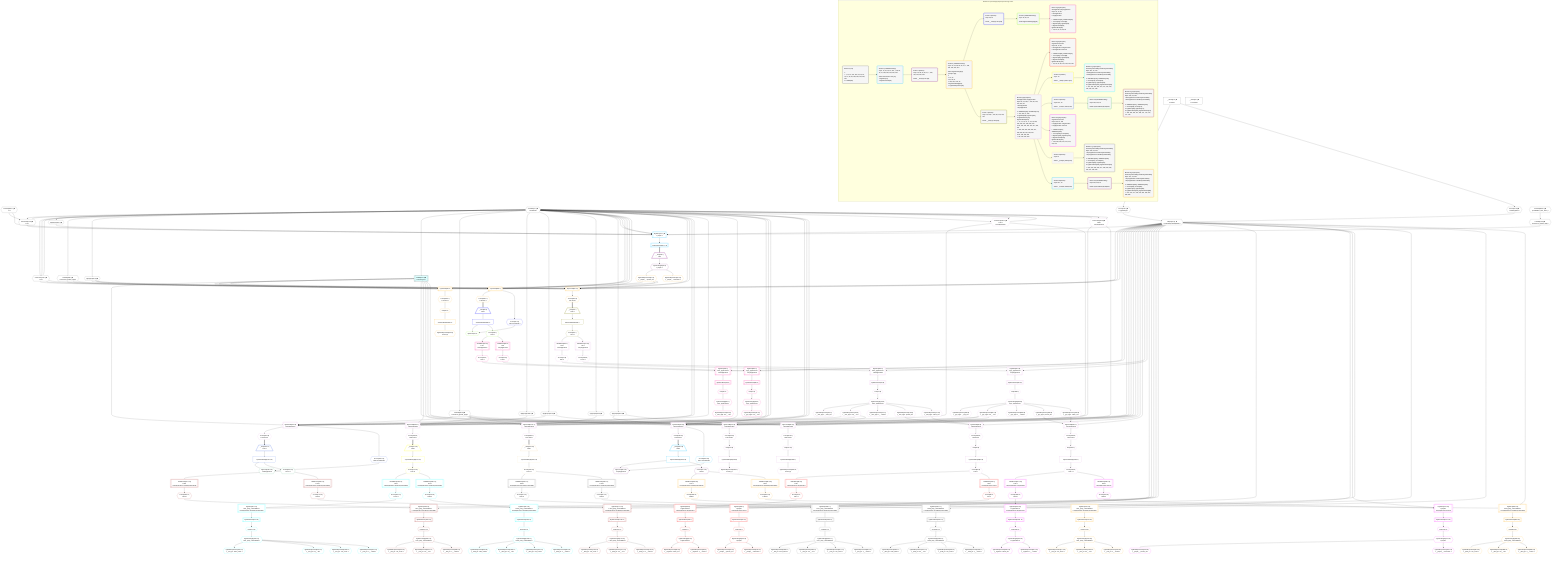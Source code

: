 %%{init: {'themeVariables': { 'fontSize': '12px'}}}%%
graph TD
    classDef path fill:#eee,stroke:#000,color:#000
    classDef plan fill:#fff,stroke-width:1px,color:#000
    classDef itemplan fill:#fff,stroke-width:2px,color:#000
    classDef unbatchedplan fill:#dff,stroke-width:1px,color:#000
    classDef sideeffectplan fill:#fcc,stroke-width:2px,color:#000
    classDef bucket fill:#f6f6f6,color:#000,stroke-width:2px,text-align:left


    %% plan dependencies
    Connection14{{"Connection[14∈0] ➊<br />ᐸ10ᐳ"}}:::plan
    Constant301{{"Constant[301∈0] ➊<br />ᐸ4ᐳ"}}:::plan
    Constant7{{"Constant[7∈0] ➊<br />ᐸundefinedᐳ"}}:::plan
    Constant301 & Constant7 & Constant7 --> Connection14
    Connection27{{"Connection[27∈0] ➊<br />ᐸ23ᐳ"}}:::plan
    Constant7 & Constant7 & Constant7 --> Connection27
    Object13{{"Object[13∈0] ➊<br />ᐸ{pgSettings,withPgClient}ᐳ"}}:::plan
    Access11{{"Access[11∈0] ➊<br />ᐸ2.pgSettingsᐳ"}}:::plan
    Access12{{"Access[12∈0] ➊<br />ᐸ2.withPgClientᐳ"}}:::plan
    Access11 & Access12 --> Object13
    __Value2["__Value[2∈0] ➊<br />ᐸcontextᐳ"]:::plan
    __Value2 --> Access11
    __Value2 --> Access12
    Lambda15{{"Lambda[15∈0] ➊<br />ᐸextractList_grafast_applyᐳ"}}:::plan
    Constant304{{"Constant[304∈0] ➊<br />ᐸ[ 'PRIMARY_KEY_ASC' ]ᐳ"}}:::plan
    Constant304 --> Lambda15
    ApplyInput16{{"ApplyInput[16∈0] ➊"}}:::plan
    Constant7 --> ApplyInput16
    Lambda28{{"Lambda[28∈0] ➊<br />ᐸextractList_grafast_applyᐳ"}}:::plan
    Constant7 --> Lambda28
    ApplyInput29{{"ApplyInput[29∈0] ➊"}}:::plan
    Constant7 --> ApplyInput29
    Lambda30[["Lambda[30∈0] ➊<br />ᐸlimitToTypesᐳ"]]:::unbatchedplan
    Constant7 --> Lambda30
    Lambda108{{"Lambda[108∈0] ➊<br />ᐸextractList_grafast_applyᐳ"}}:::plan
    Constant7 --> Lambda108
    ApplyInput109{{"ApplyInput[109∈0] ➊"}}:::plan
    Constant7 --> ApplyInput109
    ApplyInput143{{"ApplyInput[143∈0] ➊"}}:::plan
    Constant7 --> ApplyInput143
    ApplyInput220{{"ApplyInput[220∈0] ➊"}}:::plan
    Constant7 --> ApplyInput220
    ApplyInput254{{"ApplyInput[254∈0] ➊"}}:::plan
    Constant7 --> ApplyInput254
    __Value4["__Value[4∈0] ➊<br />ᐸrootValueᐳ"]:::plan
    PgSelect17[["PgSelect[17∈1] ➊<br />ᐸpeopleᐳ"]]:::plan
    Object13 & Lambda15 & ApplyInput16 & Connection14 & Constant301 & Constant7 & Constant7 --> PgSelect17
    PgSelectRows18[["PgSelectRows[18∈1] ➊"]]:::plan
    PgSelect17 --> PgSelectRows18
    __Item19[/"__Item[19∈2]<br />ᐸ18ᐳ"\]:::itemplan
    PgSelectRows18 ==> __Item19
    PgSelectSingle20{{"PgSelectSingle[20∈2]<br />ᐸpeopleᐳ"}}:::plan
    __Item19 --> PgSelectSingle20
    PgUnionAll36[["PgUnionAll[36∈3]"]]:::plan
    PgClassExpression21{{"PgClassExpression[21∈3]<br />ᐸ__people__.”person_id”ᐳ"}}:::plan
    Object13 & PgClassExpression21 & Lambda28 & ApplyInput29 & Lambda30 & Connection27 & Constant7 & Constant7 & Constant7 --> PgUnionAll36
    PgUnionAll61[["PgUnionAll[61∈3]"]]:::plan
    Object13 & PgClassExpression21 & Lambda28 & ApplyInput29 & Lambda30 & Connection27 & Constant7 & Constant7 & Constant7 --> PgUnionAll61
    PgUnionAll31[["PgUnionAll[31∈3]"]]:::plan
    Object13 & PgClassExpression21 & Lambda28 & ApplyInput29 & Lambda30 & Connection27 --> PgUnionAll31
    PgSelectSingle20 --> PgClassExpression21
    PgClassExpression22{{"PgClassExpression[22∈3]<br />ᐸ__people__.”username”ᐳ"}}:::plan
    PgSelectSingle20 --> PgClassExpression22
    First32{{"First[32∈3]"}}:::plan
    Access290{{"Access[290∈3]<br />ᐸ31.itemsᐳ"}}:::plan
    Access290 --> First32
    PgUnionAllSingle34["PgUnionAllSingle[34∈3]"]:::plan
    First32 --> PgUnionAllSingle34
    PgClassExpression35{{"PgClassExpression[35∈3]<br />ᐸcount(*)ᐳ"}}:::plan
    PgUnionAllSingle34 --> PgClassExpression35
    PgUnionAll31 --> Access290
    Access291{{"Access[291∈3]<br />ᐸ36.itemsᐳ"}}:::plan
    PgUnionAll36 --> Access291
    Access300{{"Access[300∈3]<br />ᐸ61.itemsᐳ"}}:::plan
    PgUnionAll61 --> Access300
    __Item38[/"__Item[38∈4]<br />ᐸ291ᐳ"\]:::itemplan
    Access291 ==> __Item38
    PgUnionAllSingle39["PgUnionAllSingle[39∈4]"]:::plan
    __Item38 --> PgUnionAllSingle39
    Access40{{"Access[40∈4]<br />ᐸ36.cursorDetailsᐳ"}}:::plan
    PgUnionAll36 --> Access40
    PgCursor41{{"PgCursor[41∈5]"}}:::plan
    PgUnionAllSingle39 & Access40 --> PgCursor41
    Access42{{"Access[42∈5]<br />ᐸ39.1ᐳ"}}:::plan
    PgUnionAllSingle39 --> Access42
    PgSelect45[["PgSelect[45∈6]<br />ᐸaws_applicationsᐳ<br />ᐳAwsApplication"]]:::plan
    Access44{{"Access[44∈6]<br />ᐸ43.0ᐳ"}}:::plan
    Object13 & Access44 --> PgSelect45
    PgSelect55[["PgSelect[55∈6]<br />ᐸgcp_applicationsᐳ<br />ᐳGcpApplication"]]:::plan
    Access54{{"Access[54∈6]<br />ᐸ53.0ᐳ"}}:::plan
    Object13 & Access54 --> PgSelect55
    JSONParse43[["JSONParse[43∈6]<br />ᐸ42ᐳ<br />ᐳAwsApplication"]]:::plan
    Access42 --> JSONParse43
    JSONParse43 --> Access44
    First49{{"First[49∈6]"}}:::plan
    PgSelectRows50[["PgSelectRows[50∈6]"]]:::plan
    PgSelectRows50 --> First49
    PgSelect45 --> PgSelectRows50
    PgSelectSingle51{{"PgSelectSingle[51∈6]<br />ᐸaws_applicationsᐳ"}}:::plan
    First49 --> PgSelectSingle51
    PgClassExpression52{{"PgClassExpression[52∈6]<br />ᐸ__aws_appl...ons__.”id”ᐳ"}}:::plan
    PgSelectSingle51 --> PgClassExpression52
    JSONParse53[["JSONParse[53∈6]<br />ᐸ42ᐳ<br />ᐳGcpApplication"]]:::plan
    Access42 --> JSONParse53
    JSONParse53 --> Access54
    First57{{"First[57∈6]"}}:::plan
    PgSelectRows58[["PgSelectRows[58∈6]"]]:::plan
    PgSelectRows58 --> First57
    PgSelect55 --> PgSelectRows58
    PgSelectSingle59{{"PgSelectSingle[59∈6]<br />ᐸgcp_applicationsᐳ"}}:::plan
    First57 --> PgSelectSingle59
    PgClassExpression60{{"PgClassExpression[60∈6]<br />ᐸ__gcp_appl...ons__.”id”ᐳ"}}:::plan
    PgSelectSingle59 --> PgClassExpression60
    __Item63[/"__Item[63∈7]<br />ᐸ300ᐳ"\]:::itemplan
    Access300 ==> __Item63
    PgUnionAllSingle64["PgUnionAllSingle[64∈7]"]:::plan
    __Item63 --> PgUnionAllSingle64
    Access65{{"Access[65∈7]<br />ᐸ64.1ᐳ"}}:::plan
    PgUnionAllSingle64 --> Access65
    PgUnionAll150[["PgUnionAll[150∈8]<br />ᐳAwsApplication"]]:::plan
    PgClassExpression76{{"PgClassExpression[76∈8]<br />ᐸ__aws_appl...ons__.”id”ᐳ"}}:::plan
    Connection141{{"Connection[141∈8] ➊<br />ᐸ139ᐳ<br />ᐳAwsApplication"}}:::plan
    Object13 & PgClassExpression76 & Lambda108 & ApplyInput143 & Lambda30 & Connection141 & Constant7 & Constant7 & Constant7 --> PgUnionAll150
    PgUnionAll261[["PgUnionAll[261∈8]<br />ᐳGcpApplication"]]:::plan
    PgClassExpression187{{"PgClassExpression[187∈8]<br />ᐸ__gcp_appl...ons__.”id”ᐳ"}}:::plan
    Connection252{{"Connection[252∈8] ➊<br />ᐸ250ᐳ<br />ᐳGcpApplication"}}:::plan
    Object13 & PgClassExpression187 & Lambda108 & ApplyInput254 & Lambda30 & Connection252 & Constant7 & Constant7 & Constant7 --> PgUnionAll261
    PgUnionAll106[["PgUnionAll[106∈8]<br />ᐳAwsApplication"]]:::plan
    Object13 & PgClassExpression76 & Lambda108 & Constant7 & Constant7 & ApplyInput109 & Lambda30 --> PgUnionAll106
    PgUnionAll217[["PgUnionAll[217∈8]<br />ᐳGcpApplication"]]:::plan
    Object13 & PgClassExpression187 & Lambda108 & Constant7 & Constant7 & ApplyInput220 & Lambda30 --> PgUnionAll217
    PgUnionAll145[["PgUnionAll[145∈8]<br />ᐳAwsApplication"]]:::plan
    Object13 & PgClassExpression76 & Lambda108 & ApplyInput143 & Lambda30 & Connection141 --> PgUnionAll145
    PgUnionAll256[["PgUnionAll[256∈8]<br />ᐳGcpApplication"]]:::plan
    Object13 & PgClassExpression187 & Lambda108 & ApplyInput254 & Lambda30 & Connection252 --> PgUnionAll256
    PgUnionAll80[["PgUnionAll[80∈8]<br />ᐳAwsApplication"]]:::plan
    PgClassExpression78{{"PgClassExpression[78∈8]<br />ᐸ__aws_appl...person_id”ᐳ"}}:::plan
    PgClassExpression79{{"PgClassExpression[79∈8]<br />ᐸ__aws_appl...zation_id”ᐳ"}}:::plan
    Object13 & PgClassExpression78 & PgClassExpression79 --> PgUnionAll80
    Constant7 & Constant7 & Constant7 --> Connection141
    PgUnionAll191[["PgUnionAll[191∈8]<br />ᐳGcpApplication"]]:::plan
    PgClassExpression189{{"PgClassExpression[189∈8]<br />ᐸ__gcp_appl...person_id”ᐳ"}}:::plan
    PgClassExpression190{{"PgClassExpression[190∈8]<br />ᐸ__gcp_appl...zation_id”ᐳ"}}:::plan
    Object13 & PgClassExpression189 & PgClassExpression190 --> PgUnionAll191
    Constant7 & Constant7 & Constant7 --> Connection252
    PgSelect68[["PgSelect[68∈8]<br />ᐸaws_applicationsᐳ<br />ᐳAwsApplication"]]:::plan
    Access67{{"Access[67∈8]<br />ᐸ66.0ᐳ"}}:::plan
    Object13 & Access67 --> PgSelect68
    PgSelect181[["PgSelect[181∈8]<br />ᐸgcp_applicationsᐳ<br />ᐳGcpApplication"]]:::plan
    Access180{{"Access[180∈8]<br />ᐸ179.0ᐳ"}}:::plan
    Object13 & Access180 --> PgSelect181
    JSONParse66[["JSONParse[66∈8]<br />ᐸ65ᐳ<br />ᐳAwsApplication"]]:::plan
    Access65 --> JSONParse66
    JSONParse66 --> Access67
    First72{{"First[72∈8]"}}:::plan
    PgSelectRows73[["PgSelectRows[73∈8]"]]:::plan
    PgSelectRows73 --> First72
    PgSelect68 --> PgSelectRows73
    PgSelectSingle74{{"PgSelectSingle[74∈8]<br />ᐸaws_applicationsᐳ"}}:::plan
    First72 --> PgSelectSingle74
    PgClassExpression75{{"PgClassExpression[75∈8]<br />ᐸ__aws_appl..._.”aws_id”ᐳ"}}:::plan
    PgSelectSingle74 --> PgClassExpression75
    PgSelectSingle74 --> PgClassExpression76
    PgClassExpression77{{"PgClassExpression[77∈8]<br />ᐸ__aws_appl...s__.”name”ᐳ"}}:::plan
    PgSelectSingle74 --> PgClassExpression77
    PgSelectSingle74 --> PgClassExpression78
    PgSelectSingle74 --> PgClassExpression79
    First82{{"First[82∈8]"}}:::plan
    Access295{{"Access[295∈8]<br />ᐸ80.itemsᐳ"}}:::plan
    Access295 --> First82
    PgUnionAllSingle84["PgUnionAllSingle[84∈8]"]:::plan
    First82 --> PgUnionAllSingle84
    Access85{{"Access[85∈8]<br />ᐸ84.1ᐳ"}}:::plan
    PgUnionAllSingle84 --> Access85
    First146{{"First[146∈8]"}}:::plan
    Access293{{"Access[293∈8]<br />ᐸ145.itemsᐳ"}}:::plan
    Access293 --> First146
    PgUnionAllSingle148["PgUnionAllSingle[148∈8]"]:::plan
    First146 --> PgUnionAllSingle148
    PgClassExpression149{{"PgClassExpression[149∈8]<br />ᐸcount(*)ᐳ"}}:::plan
    PgUnionAllSingle148 --> PgClassExpression149
    JSONParse179[["JSONParse[179∈8]<br />ᐸ65ᐳ<br />ᐳGcpApplication"]]:::plan
    Access65 --> JSONParse179
    JSONParse179 --> Access180
    First183{{"First[183∈8]"}}:::plan
    PgSelectRows184[["PgSelectRows[184∈8]"]]:::plan
    PgSelectRows184 --> First183
    PgSelect181 --> PgSelectRows184
    PgSelectSingle185{{"PgSelectSingle[185∈8]<br />ᐸgcp_applicationsᐳ"}}:::plan
    First183 --> PgSelectSingle185
    PgClassExpression186{{"PgClassExpression[186∈8]<br />ᐸ__gcp_appl..._.”gcp_id”ᐳ"}}:::plan
    PgSelectSingle185 --> PgClassExpression186
    PgSelectSingle185 --> PgClassExpression187
    PgClassExpression188{{"PgClassExpression[188∈8]<br />ᐸ__gcp_appl...s__.”name”ᐳ"}}:::plan
    PgSelectSingle185 --> PgClassExpression188
    PgSelectSingle185 --> PgClassExpression189
    PgSelectSingle185 --> PgClassExpression190
    First193{{"First[193∈8]"}}:::plan
    Access299{{"Access[299∈8]<br />ᐸ191.itemsᐳ"}}:::plan
    Access299 --> First193
    PgUnionAllSingle195["PgUnionAllSingle[195∈8]"]:::plan
    First193 --> PgUnionAllSingle195
    Access196{{"Access[196∈8]<br />ᐸ195.1ᐳ"}}:::plan
    PgUnionAllSingle195 --> Access196
    First257{{"First[257∈8]"}}:::plan
    Access297{{"Access[297∈8]<br />ᐸ256.itemsᐳ"}}:::plan
    Access297 --> First257
    PgUnionAllSingle259["PgUnionAllSingle[259∈8]"]:::plan
    First257 --> PgUnionAllSingle259
    PgClassExpression260{{"PgClassExpression[260∈8]<br />ᐸcount(*)ᐳ"}}:::plan
    PgUnionAllSingle259 --> PgClassExpression260
    Access292{{"Access[292∈8]<br />ᐸ106.itemsᐳ"}}:::plan
    PgUnionAll106 --> Access292
    PgUnionAll145 --> Access293
    Access294{{"Access[294∈8]<br />ᐸ150.itemsᐳ"}}:::plan
    PgUnionAll150 --> Access294
    PgUnionAll80 --> Access295
    Access296{{"Access[296∈8]<br />ᐸ217.itemsᐳ"}}:::plan
    PgUnionAll217 --> Access296
    PgUnionAll256 --> Access297
    Access298{{"Access[298∈8]<br />ᐸ261.itemsᐳ"}}:::plan
    PgUnionAll261 --> Access298
    PgUnionAll191 --> Access299
    PgSelect88[["PgSelect[88∈9]<br />ᐸorganizationsᐳ<br />ᐳAwsApplicationᐳOrganization"]]:::plan
    Access87{{"Access[87∈9]<br />ᐸ86.0ᐳ"}}:::plan
    Object13 & Access87 --> PgSelect88
    PgSelect99[["PgSelect[99∈9]<br />ᐸpeopleᐳ<br />ᐳAwsApplicationᐳPerson"]]:::plan
    Access98{{"Access[98∈9]<br />ᐸ97.0ᐳ"}}:::plan
    Object13 & Access98 --> PgSelect99
    JSONParse86[["JSONParse[86∈9]<br />ᐸ85ᐳ<br />ᐳAwsApplicationᐳOrganization"]]:::plan
    Access85 --> JSONParse86
    JSONParse86 --> Access87
    First92{{"First[92∈9]"}}:::plan
    PgSelectRows93[["PgSelectRows[93∈9]"]]:::plan
    PgSelectRows93 --> First92
    PgSelect88 --> PgSelectRows93
    PgSelectSingle94{{"PgSelectSingle[94∈9]<br />ᐸorganizationsᐳ"}}:::plan
    First92 --> PgSelectSingle94
    PgClassExpression95{{"PgClassExpression[95∈9]<br />ᐸ__organiza...zation_id”ᐳ"}}:::plan
    PgSelectSingle94 --> PgClassExpression95
    PgClassExpression96{{"PgClassExpression[96∈9]<br />ᐸ__organiza...s__.”name”ᐳ"}}:::plan
    PgSelectSingle94 --> PgClassExpression96
    JSONParse97[["JSONParse[97∈9]<br />ᐸ85ᐳ<br />ᐳAwsApplicationᐳPerson"]]:::plan
    Access85 --> JSONParse97
    JSONParse97 --> Access98
    First101{{"First[101∈9]"}}:::plan
    PgSelectRows102[["PgSelectRows[102∈9]"]]:::plan
    PgSelectRows102 --> First101
    PgSelect99 --> PgSelectRows102
    PgSelectSingle103{{"PgSelectSingle[103∈9]<br />ᐸpeopleᐳ"}}:::plan
    First101 --> PgSelectSingle103
    PgClassExpression104{{"PgClassExpression[104∈9]<br />ᐸ__people__.”person_id”ᐳ"}}:::plan
    PgSelectSingle103 --> PgClassExpression104
    PgClassExpression105{{"PgClassExpression[105∈9]<br />ᐸ__people__.”username”ᐳ"}}:::plan
    PgSelectSingle103 --> PgClassExpression105
    __Item112[/"__Item[112∈10]<br />ᐸ292ᐳ"\]:::itemplan
    Access292 ==> __Item112
    PgUnionAllSingle113["PgUnionAllSingle[113∈10]"]:::plan
    __Item112 --> PgUnionAllSingle113
    Access114{{"Access[114∈10]<br />ᐸ113.1ᐳ"}}:::plan
    PgUnionAllSingle113 --> Access114
    PgSelect117[["PgSelect[117∈11]<br />ᐸfirst_party_vulnerabilitiesᐳ<br />ᐳAwsApplicationᐳFirstPartyVulnerability"]]:::plan
    Access116{{"Access[116∈11]<br />ᐸ115.0ᐳ"}}:::plan
    Object13 & Access116 --> PgSelect117
    PgSelect130[["PgSelect[130∈11]<br />ᐸthird_party_vulnerabilitiesᐳ<br />ᐳAwsApplicationᐳThirdPartyVulnerability"]]:::plan
    Access129{{"Access[129∈11]<br />ᐸ128.0ᐳ"}}:::plan
    Object13 & Access129 --> PgSelect130
    JSONParse115[["JSONParse[115∈11]<br />ᐸ114ᐳ<br />ᐳAwsApplicationᐳFirstPartyVulnerability"]]:::plan
    Access114 --> JSONParse115
    JSONParse115 --> Access116
    First121{{"First[121∈11]"}}:::plan
    PgSelectRows122[["PgSelectRows[122∈11]"]]:::plan
    PgSelectRows122 --> First121
    PgSelect117 --> PgSelectRows122
    PgSelectSingle123{{"PgSelectSingle[123∈11]<br />ᐸfirst_party_vulnerabilitiesᐳ"}}:::plan
    First121 --> PgSelectSingle123
    PgClassExpression124{{"PgClassExpression[124∈11]<br />ᐸ__first_pa...team_name”ᐳ"}}:::plan
    PgSelectSingle123 --> PgClassExpression124
    PgClassExpression125{{"PgClassExpression[125∈11]<br />ᐸ__first_pa...ies__.”id”ᐳ"}}:::plan
    PgSelectSingle123 --> PgClassExpression125
    PgClassExpression126{{"PgClassExpression[126∈11]<br />ᐸ__first_pa...vss_score”ᐳ"}}:::plan
    PgSelectSingle123 --> PgClassExpression126
    PgClassExpression127{{"PgClassExpression[127∈11]<br />ᐸ__first_pa...s__.”name”ᐳ"}}:::plan
    PgSelectSingle123 --> PgClassExpression127
    JSONParse128[["JSONParse[128∈11]<br />ᐸ114ᐳ<br />ᐳAwsApplicationᐳThirdPartyVulnerability"]]:::plan
    Access114 --> JSONParse128
    JSONParse128 --> Access129
    First132{{"First[132∈11]"}}:::plan
    PgSelectRows133[["PgSelectRows[133∈11]"]]:::plan
    PgSelectRows133 --> First132
    PgSelect130 --> PgSelectRows133
    PgSelectSingle134{{"PgSelectSingle[134∈11]<br />ᐸthird_party_vulnerabilitiesᐳ"}}:::plan
    First132 --> PgSelectSingle134
    PgClassExpression135{{"PgClassExpression[135∈11]<br />ᐸ__third_pa...ndor_name”ᐳ"}}:::plan
    PgSelectSingle134 --> PgClassExpression135
    PgClassExpression136{{"PgClassExpression[136∈11]<br />ᐸ__third_pa...ies__.”id”ᐳ"}}:::plan
    PgSelectSingle134 --> PgClassExpression136
    PgClassExpression137{{"PgClassExpression[137∈11]<br />ᐸ__third_pa...vss_score”ᐳ"}}:::plan
    PgSelectSingle134 --> PgClassExpression137
    PgClassExpression138{{"PgClassExpression[138∈11]<br />ᐸ__third_pa...s__.”name”ᐳ"}}:::plan
    PgSelectSingle134 --> PgClassExpression138
    __Item152[/"__Item[152∈12]<br />ᐸ294ᐳ"\]:::itemplan
    Access294 ==> __Item152
    PgUnionAllSingle153["PgUnionAllSingle[153∈12]"]:::plan
    __Item152 --> PgUnionAllSingle153
    Access154{{"Access[154∈12]<br />ᐸ150.cursorDetailsᐳ"}}:::plan
    PgUnionAll150 --> Access154
    PgCursor155{{"PgCursor[155∈13]<br />ᐳAwsApplication"}}:::plan
    PgUnionAllSingle153 & Access154 --> PgCursor155
    Access156{{"Access[156∈13]<br />ᐸ153.1ᐳ"}}:::plan
    PgUnionAllSingle153 --> Access156
    PgSelect159[["PgSelect[159∈14]<br />ᐸfirst_party_vulnerabilitiesᐳ<br />ᐳAwsApplicationᐳFirstPartyVulnerability"]]:::plan
    Access158{{"Access[158∈14]<br />ᐸ157.0ᐳ"}}:::plan
    Object13 & Access158 --> PgSelect159
    PgSelect171[["PgSelect[171∈14]<br />ᐸthird_party_vulnerabilitiesᐳ<br />ᐳAwsApplicationᐳThirdPartyVulnerability"]]:::plan
    Access170{{"Access[170∈14]<br />ᐸ169.0ᐳ"}}:::plan
    Object13 & Access170 --> PgSelect171
    JSONParse157[["JSONParse[157∈14]<br />ᐸ156ᐳ<br />ᐳAwsApplicationᐳFirstPartyVulnerability"]]:::plan
    Access156 --> JSONParse157
    JSONParse157 --> Access158
    First163{{"First[163∈14]"}}:::plan
    PgSelectRows164[["PgSelectRows[164∈14]"]]:::plan
    PgSelectRows164 --> First163
    PgSelect159 --> PgSelectRows164
    PgSelectSingle165{{"PgSelectSingle[165∈14]<br />ᐸfirst_party_vulnerabilitiesᐳ"}}:::plan
    First163 --> PgSelectSingle165
    PgClassExpression166{{"PgClassExpression[166∈14]<br />ᐸ__first_pa...vss_score”ᐳ"}}:::plan
    PgSelectSingle165 --> PgClassExpression166
    PgClassExpression167{{"PgClassExpression[167∈14]<br />ᐸ__first_pa...ies__.”id”ᐳ"}}:::plan
    PgSelectSingle165 --> PgClassExpression167
    PgClassExpression168{{"PgClassExpression[168∈14]<br />ᐸ__first_pa...s__.”name”ᐳ"}}:::plan
    PgSelectSingle165 --> PgClassExpression168
    JSONParse169[["JSONParse[169∈14]<br />ᐸ156ᐳ<br />ᐳAwsApplicationᐳThirdPartyVulnerability"]]:::plan
    Access156 --> JSONParse169
    JSONParse169 --> Access170
    First173{{"First[173∈14]"}}:::plan
    PgSelectRows174[["PgSelectRows[174∈14]"]]:::plan
    PgSelectRows174 --> First173
    PgSelect171 --> PgSelectRows174
    PgSelectSingle175{{"PgSelectSingle[175∈14]<br />ᐸthird_party_vulnerabilitiesᐳ"}}:::plan
    First173 --> PgSelectSingle175
    PgClassExpression176{{"PgClassExpression[176∈14]<br />ᐸ__third_pa...vss_score”ᐳ"}}:::plan
    PgSelectSingle175 --> PgClassExpression176
    PgClassExpression177{{"PgClassExpression[177∈14]<br />ᐸ__third_pa...ies__.”id”ᐳ"}}:::plan
    PgSelectSingle175 --> PgClassExpression177
    PgClassExpression178{{"PgClassExpression[178∈14]<br />ᐸ__third_pa...s__.”name”ᐳ"}}:::plan
    PgSelectSingle175 --> PgClassExpression178
    PgSelect199[["PgSelect[199∈15]<br />ᐸorganizationsᐳ<br />ᐳGcpApplicationᐳOrganization"]]:::plan
    Access198{{"Access[198∈15]<br />ᐸ197.0ᐳ"}}:::plan
    Object13 & Access198 --> PgSelect199
    PgSelect210[["PgSelect[210∈15]<br />ᐸpeopleᐳ<br />ᐳGcpApplicationᐳPerson"]]:::plan
    Access209{{"Access[209∈15]<br />ᐸ208.0ᐳ"}}:::plan
    Object13 & Access209 --> PgSelect210
    JSONParse197[["JSONParse[197∈15]<br />ᐸ196ᐳ<br />ᐳGcpApplicationᐳOrganization"]]:::plan
    Access196 --> JSONParse197
    JSONParse197 --> Access198
    First203{{"First[203∈15]"}}:::plan
    PgSelectRows204[["PgSelectRows[204∈15]"]]:::plan
    PgSelectRows204 --> First203
    PgSelect199 --> PgSelectRows204
    PgSelectSingle205{{"PgSelectSingle[205∈15]<br />ᐸorganizationsᐳ"}}:::plan
    First203 --> PgSelectSingle205
    PgClassExpression206{{"PgClassExpression[206∈15]<br />ᐸ__organiza...zation_id”ᐳ"}}:::plan
    PgSelectSingle205 --> PgClassExpression206
    PgClassExpression207{{"PgClassExpression[207∈15]<br />ᐸ__organiza...s__.”name”ᐳ"}}:::plan
    PgSelectSingle205 --> PgClassExpression207
    JSONParse208[["JSONParse[208∈15]<br />ᐸ196ᐳ<br />ᐳGcpApplicationᐳPerson"]]:::plan
    Access196 --> JSONParse208
    JSONParse208 --> Access209
    First212{{"First[212∈15]"}}:::plan
    PgSelectRows213[["PgSelectRows[213∈15]"]]:::plan
    PgSelectRows213 --> First212
    PgSelect210 --> PgSelectRows213
    PgSelectSingle214{{"PgSelectSingle[214∈15]<br />ᐸpeopleᐳ"}}:::plan
    First212 --> PgSelectSingle214
    PgClassExpression215{{"PgClassExpression[215∈15]<br />ᐸ__people__.”person_id”ᐳ"}}:::plan
    PgSelectSingle214 --> PgClassExpression215
    PgClassExpression216{{"PgClassExpression[216∈15]<br />ᐸ__people__.”username”ᐳ"}}:::plan
    PgSelectSingle214 --> PgClassExpression216
    __Item223[/"__Item[223∈16]<br />ᐸ296ᐳ"\]:::itemplan
    Access296 ==> __Item223
    PgUnionAllSingle224["PgUnionAllSingle[224∈16]"]:::plan
    __Item223 --> PgUnionAllSingle224
    Access225{{"Access[225∈16]<br />ᐸ224.1ᐳ"}}:::plan
    PgUnionAllSingle224 --> Access225
    PgSelect228[["PgSelect[228∈17]<br />ᐸfirst_party_vulnerabilitiesᐳ<br />ᐳGcpApplicationᐳFirstPartyVulnerability"]]:::plan
    Access227{{"Access[227∈17]<br />ᐸ226.0ᐳ"}}:::plan
    Object13 & Access227 --> PgSelect228
    PgSelect241[["PgSelect[241∈17]<br />ᐸthird_party_vulnerabilitiesᐳ<br />ᐳGcpApplicationᐳThirdPartyVulnerability"]]:::plan
    Access240{{"Access[240∈17]<br />ᐸ239.0ᐳ"}}:::plan
    Object13 & Access240 --> PgSelect241
    JSONParse226[["JSONParse[226∈17]<br />ᐸ225ᐳ<br />ᐳGcpApplicationᐳFirstPartyVulnerability"]]:::plan
    Access225 --> JSONParse226
    JSONParse226 --> Access227
    First232{{"First[232∈17]"}}:::plan
    PgSelectRows233[["PgSelectRows[233∈17]"]]:::plan
    PgSelectRows233 --> First232
    PgSelect228 --> PgSelectRows233
    PgSelectSingle234{{"PgSelectSingle[234∈17]<br />ᐸfirst_party_vulnerabilitiesᐳ"}}:::plan
    First232 --> PgSelectSingle234
    PgClassExpression235{{"PgClassExpression[235∈17]<br />ᐸ__first_pa...team_name”ᐳ"}}:::plan
    PgSelectSingle234 --> PgClassExpression235
    PgClassExpression236{{"PgClassExpression[236∈17]<br />ᐸ__first_pa...ies__.”id”ᐳ"}}:::plan
    PgSelectSingle234 --> PgClassExpression236
    PgClassExpression237{{"PgClassExpression[237∈17]<br />ᐸ__first_pa...vss_score”ᐳ"}}:::plan
    PgSelectSingle234 --> PgClassExpression237
    PgClassExpression238{{"PgClassExpression[238∈17]<br />ᐸ__first_pa...s__.”name”ᐳ"}}:::plan
    PgSelectSingle234 --> PgClassExpression238
    JSONParse239[["JSONParse[239∈17]<br />ᐸ225ᐳ<br />ᐳGcpApplicationᐳThirdPartyVulnerability"]]:::plan
    Access225 --> JSONParse239
    JSONParse239 --> Access240
    First243{{"First[243∈17]"}}:::plan
    PgSelectRows244[["PgSelectRows[244∈17]"]]:::plan
    PgSelectRows244 --> First243
    PgSelect241 --> PgSelectRows244
    PgSelectSingle245{{"PgSelectSingle[245∈17]<br />ᐸthird_party_vulnerabilitiesᐳ"}}:::plan
    First243 --> PgSelectSingle245
    PgClassExpression246{{"PgClassExpression[246∈17]<br />ᐸ__third_pa...ndor_name”ᐳ"}}:::plan
    PgSelectSingle245 --> PgClassExpression246
    PgClassExpression247{{"PgClassExpression[247∈17]<br />ᐸ__third_pa...ies__.”id”ᐳ"}}:::plan
    PgSelectSingle245 --> PgClassExpression247
    PgClassExpression248{{"PgClassExpression[248∈17]<br />ᐸ__third_pa...vss_score”ᐳ"}}:::plan
    PgSelectSingle245 --> PgClassExpression248
    PgClassExpression249{{"PgClassExpression[249∈17]<br />ᐸ__third_pa...s__.”name”ᐳ"}}:::plan
    PgSelectSingle245 --> PgClassExpression249
    __Item263[/"__Item[263∈18]<br />ᐸ298ᐳ"\]:::itemplan
    Access298 ==> __Item263
    PgUnionAllSingle264["PgUnionAllSingle[264∈18]"]:::plan
    __Item263 --> PgUnionAllSingle264
    Access265{{"Access[265∈18]<br />ᐸ261.cursorDetailsᐳ"}}:::plan
    PgUnionAll261 --> Access265
    PgCursor266{{"PgCursor[266∈19]<br />ᐳGcpApplication"}}:::plan
    PgUnionAllSingle264 & Access265 --> PgCursor266
    Access267{{"Access[267∈19]<br />ᐸ264.1ᐳ"}}:::plan
    PgUnionAllSingle264 --> Access267
    PgSelect270[["PgSelect[270∈20]<br />ᐸfirst_party_vulnerabilitiesᐳ<br />ᐳGcpApplicationᐳFirstPartyVulnerability"]]:::plan
    Access269{{"Access[269∈20]<br />ᐸ268.0ᐳ"}}:::plan
    Object13 & Access269 --> PgSelect270
    PgSelect282[["PgSelect[282∈20]<br />ᐸthird_party_vulnerabilitiesᐳ<br />ᐳGcpApplicationᐳThirdPartyVulnerability"]]:::plan
    Access281{{"Access[281∈20]<br />ᐸ280.0ᐳ"}}:::plan
    Object13 & Access281 --> PgSelect282
    JSONParse268[["JSONParse[268∈20]<br />ᐸ267ᐳ<br />ᐳGcpApplicationᐳFirstPartyVulnerability"]]:::plan
    Access267 --> JSONParse268
    JSONParse268 --> Access269
    First274{{"First[274∈20]"}}:::plan
    PgSelectRows275[["PgSelectRows[275∈20]"]]:::plan
    PgSelectRows275 --> First274
    PgSelect270 --> PgSelectRows275
    PgSelectSingle276{{"PgSelectSingle[276∈20]<br />ᐸfirst_party_vulnerabilitiesᐳ"}}:::plan
    First274 --> PgSelectSingle276
    PgClassExpression277{{"PgClassExpression[277∈20]<br />ᐸ__first_pa...vss_score”ᐳ"}}:::plan
    PgSelectSingle276 --> PgClassExpression277
    PgClassExpression278{{"PgClassExpression[278∈20]<br />ᐸ__first_pa...ies__.”id”ᐳ"}}:::plan
    PgSelectSingle276 --> PgClassExpression278
    PgClassExpression279{{"PgClassExpression[279∈20]<br />ᐸ__first_pa...s__.”name”ᐳ"}}:::plan
    PgSelectSingle276 --> PgClassExpression279
    JSONParse280[["JSONParse[280∈20]<br />ᐸ267ᐳ<br />ᐳGcpApplicationᐳThirdPartyVulnerability"]]:::plan
    Access267 --> JSONParse280
    JSONParse280 --> Access281
    First284{{"First[284∈20]"}}:::plan
    PgSelectRows285[["PgSelectRows[285∈20]"]]:::plan
    PgSelectRows285 --> First284
    PgSelect282 --> PgSelectRows285
    PgSelectSingle286{{"PgSelectSingle[286∈20]<br />ᐸthird_party_vulnerabilitiesᐳ"}}:::plan
    First284 --> PgSelectSingle286
    PgClassExpression287{{"PgClassExpression[287∈20]<br />ᐸ__third_pa...vss_score”ᐳ"}}:::plan
    PgSelectSingle286 --> PgClassExpression287
    PgClassExpression288{{"PgClassExpression[288∈20]<br />ᐸ__third_pa...ies__.”id”ᐳ"}}:::plan
    PgSelectSingle286 --> PgClassExpression288
    PgClassExpression289{{"PgClassExpression[289∈20]<br />ᐸ__third_pa...s__.”name”ᐳ"}}:::plan
    PgSelectSingle286 --> PgClassExpression289

    %% define steps

    subgraph "Buckets for queries/polymorphic/person-app-vulns"
    Bucket0("Bucket 0 (root)<br /><br />1: <br />ᐳ: 7, 11, 12, 301, 304, 13, 14, 15, 16, 27, 28, 29, 108, 109, 143, 220, 254<br />2: Lambda[30]"):::bucket
    classDef bucket0 stroke:#696969
    class Bucket0,__Value2,__Value4,Constant7,Access11,Access12,Object13,Connection14,Lambda15,ApplyInput16,Connection27,Lambda28,ApplyInput29,Lambda30,Lambda108,ApplyInput109,ApplyInput143,ApplyInput220,ApplyInput254,Constant301,Constant304 bucket0
    Bucket1("Bucket 1 (nullableBoundary)<br />Deps: 13, 15, 16, 14, 301, 7, 28, 29, 30, 27, 108, 109, 143, 220, 254<br /><br />ROOT Connectionᐸ10ᐳ[14]<br />1: PgSelect[17]<br />2: PgSelectRows[18]"):::bucket
    classDef bucket1 stroke:#00bfff
    class Bucket1,PgSelect17,PgSelectRows18 bucket1
    Bucket2("Bucket 2 (listItem)<br />Deps: 13, 28, 29, 30, 27, 7, 108, 109, 143, 220, 254<br /><br />ROOT __Item{2}ᐸ18ᐳ[19]"):::bucket
    classDef bucket2 stroke:#7f007f
    class Bucket2,__Item19,PgSelectSingle20 bucket2
    Bucket3("Bucket 3 (nullableBoundary)<br />Deps: 20, 13, 28, 29, 30, 27, 7, 108, 109, 143, 220, 254<br /><br />ROOT PgSelectSingle{2}ᐸpeopleᐳ[20]<br />1: <br />ᐳ: 21, 22<br />2: 31, 36, 61<br />ᐳ: 290, 291, 300, 32<br />3: PgUnionAllSingle[34]<br />ᐳ: PgClassExpression[35]"):::bucket
    classDef bucket3 stroke:#ffa500
    class Bucket3,PgClassExpression21,PgClassExpression22,PgUnionAll31,First32,PgUnionAllSingle34,PgClassExpression35,PgUnionAll36,PgUnionAll61,Access290,Access291,Access300 bucket3
    Bucket4("Bucket 4 (listItem)<br />Deps: 36, 13<br /><br />ROOT __Item{4}ᐸ291ᐳ[38]"):::bucket
    classDef bucket4 stroke:#0000ff
    class Bucket4,__Item38,PgUnionAllSingle39,Access40 bucket4
    Bucket5("Bucket 5 (nullableBoundary)<br />Deps: 39, 40, 13<br /><br />ROOT PgUnionAllSingle{4}[39]"):::bucket
    classDef bucket5 stroke:#7fff00
    class Bucket5,PgCursor41,Access42 bucket5
    Bucket6("Bucket 6 (polymorphic)<br />AwsApplication,GcpApplication<br />Deps: 42, 13, 39<br />ᐳAwsApplication<br />ᐳGcpApplication<br /><br />1: JSONParse[43], JSONParse[53]<br />ᐳ: Access[44], Access[54]<br />2: PgSelect[45], PgSelect[55]<br />3: PgSelectRows[50], PgSelectRows[58]<br />ᐳ: 49, 51, 52, 57, 59, 60"):::bucket
    classDef bucket6 stroke:#ff1493
    class Bucket6,JSONParse43,Access44,PgSelect45,First49,PgSelectRows50,PgSelectSingle51,PgClassExpression52,JSONParse53,Access54,PgSelect55,First57,PgSelectRows58,PgSelectSingle59,PgClassExpression60 bucket6
    Bucket7("Bucket 7 (listItem)<br />Deps: 13, 108, 7, 109, 30, 143, 220, 254<br /><br />ROOT __Item{7}ᐸ300ᐳ[63]"):::bucket
    classDef bucket7 stroke:#808000
    class Bucket7,__Item63,PgUnionAllSingle64,Access65 bucket7
    Bucket8("Bucket 8 (polymorphic)<br />AwsApplication,GcpApplication<br />Deps: 65, 13, 108, 7, 109, 30, 143, 220, 254, 64<br />ᐳAwsApplication<br />ᐳGcpApplication<br /><br />1: JSONParse[66], JSONParse[179]<br />ᐳ: 141, 252, 67, 180<br />2: PgSelect[68], PgSelect[181]<br />3: PgSelectRows[73], PgSelectRows[184]<br />ᐳ: 72, 74, 75, 76, 77, 78, 79, 183, 185, 186, 187, 188, 189, 190<br />4: 80, 106, 145, 150, 191, 217, 256, 261<br />ᐳ: 292, 293, 294, 295, 296, 297, 298, 299, 82, 146, 193, 257<br />5: 84, 148, 195, 259<br />ᐳ: 85, 149, 196, 260"):::bucket
    classDef bucket8 stroke:#dda0dd
    class Bucket8,JSONParse66,Access67,PgSelect68,First72,PgSelectRows73,PgSelectSingle74,PgClassExpression75,PgClassExpression76,PgClassExpression77,PgClassExpression78,PgClassExpression79,PgUnionAll80,First82,PgUnionAllSingle84,Access85,PgUnionAll106,Connection141,PgUnionAll145,First146,PgUnionAllSingle148,PgClassExpression149,PgUnionAll150,JSONParse179,Access180,PgSelect181,First183,PgSelectRows184,PgSelectSingle185,PgClassExpression186,PgClassExpression187,PgClassExpression188,PgClassExpression189,PgClassExpression190,PgUnionAll191,First193,PgUnionAllSingle195,Access196,PgUnionAll217,Connection252,PgUnionAll256,First257,PgUnionAllSingle259,PgClassExpression260,PgUnionAll261,Access292,Access293,Access294,Access295,Access296,Access297,Access298,Access299 bucket8
    Bucket9("Bucket 9 (polymorphic)<br />Organization,Person<br />Deps: 85, 13, 84<br />ᐳAwsApplicationᐳOrganization<br />ᐳAwsApplicationᐳPerson<br /><br />1: JSONParse[86], JSONParse[97]<br />ᐳ: Access[87], Access[98]<br />2: PgSelect[88], PgSelect[99]<br />3: PgSelectRows[93], PgSelectRows[102]<br />ᐳ: 92, 94, 95, 96, 101, 103, 104, 105"):::bucket
    classDef bucket9 stroke:#ff0000
    class Bucket9,JSONParse86,Access87,PgSelect88,First92,PgSelectRows93,PgSelectSingle94,PgClassExpression95,PgClassExpression96,JSONParse97,Access98,PgSelect99,First101,PgSelectRows102,PgSelectSingle103,PgClassExpression104,PgClassExpression105 bucket9
    Bucket10("Bucket 10 (listItem)<br />Deps: 13<br /><br />ROOT __Item{10}ᐸ292ᐳ[112]"):::bucket
    classDef bucket10 stroke:#ffff00
    class Bucket10,__Item112,PgUnionAllSingle113,Access114 bucket10
    Bucket11("Bucket 11 (polymorphic)<br />FirstPartyVulnerability,ThirdPartyVulnerability<br />Deps: 114, 13, 113<br />ᐳAwsApplicationᐳFirstPartyVulnerability<br />ᐳAwsApplicationᐳThirdPartyVulnerability<br /><br />1: JSONParse[115], JSONParse[128]<br />ᐳ: Access[116], Access[129]<br />2: PgSelect[117], PgSelect[130]<br />3: PgSelectRows[122], PgSelectRows[133]<br />ᐳ: 121, 123, 124, 125, 126, 127, 132, 134, 135, 136, 137, 138"):::bucket
    classDef bucket11 stroke:#00ffff
    class Bucket11,JSONParse115,Access116,PgSelect117,First121,PgSelectRows122,PgSelectSingle123,PgClassExpression124,PgClassExpression125,PgClassExpression126,PgClassExpression127,JSONParse128,Access129,PgSelect130,First132,PgSelectRows133,PgSelectSingle134,PgClassExpression135,PgClassExpression136,PgClassExpression137,PgClassExpression138 bucket11
    Bucket12("Bucket 12 (listItem)<br />Deps: 150, 13<br /><br />ROOT __Item{12}ᐸ294ᐳ[152]"):::bucket
    classDef bucket12 stroke:#4169e1
    class Bucket12,__Item152,PgUnionAllSingle153,Access154 bucket12
    Bucket13("Bucket 13 (nullableBoundary)<br />Deps: 153, 154, 13<br /><br />ROOT PgUnionAllSingle{12}[153]"):::bucket
    classDef bucket13 stroke:#3cb371
    class Bucket13,PgCursor155,Access156 bucket13
    Bucket14("Bucket 14 (polymorphic)<br />FirstPartyVulnerability,ThirdPartyVulnerability<br />Deps: 156, 13, 153<br />ᐳAwsApplicationᐳFirstPartyVulnerability<br />ᐳAwsApplicationᐳThirdPartyVulnerability<br /><br />1: JSONParse[157], JSONParse[169]<br />ᐳ: Access[158], Access[170]<br />2: PgSelect[159], PgSelect[171]<br />3: PgSelectRows[164], PgSelectRows[174]<br />ᐳ: 163, 165, 166, 167, 168, 173, 175, 176, 177, 178"):::bucket
    classDef bucket14 stroke:#a52a2a
    class Bucket14,JSONParse157,Access158,PgSelect159,First163,PgSelectRows164,PgSelectSingle165,PgClassExpression166,PgClassExpression167,PgClassExpression168,JSONParse169,Access170,PgSelect171,First173,PgSelectRows174,PgSelectSingle175,PgClassExpression176,PgClassExpression177,PgClassExpression178 bucket14
    Bucket15("Bucket 15 (polymorphic)<br />Organization,Person<br />Deps: 196, 13, 195<br />ᐳGcpApplicationᐳOrganization<br />ᐳGcpApplicationᐳPerson<br /><br />1: JSONParse[197], JSONParse[208]<br />ᐳ: Access[198], Access[209]<br />2: PgSelect[199], PgSelect[210]<br />3: PgSelectRows[204], PgSelectRows[213]<br />ᐳ: 203, 205, 206, 207, 212, 214, 215, 216"):::bucket
    classDef bucket15 stroke:#ff00ff
    class Bucket15,JSONParse197,Access198,PgSelect199,First203,PgSelectRows204,PgSelectSingle205,PgClassExpression206,PgClassExpression207,JSONParse208,Access209,PgSelect210,First212,PgSelectRows213,PgSelectSingle214,PgClassExpression215,PgClassExpression216 bucket15
    Bucket16("Bucket 16 (listItem)<br />Deps: 13<br /><br />ROOT __Item{16}ᐸ296ᐳ[223]"):::bucket
    classDef bucket16 stroke:#f5deb3
    class Bucket16,__Item223,PgUnionAllSingle224,Access225 bucket16
    Bucket17("Bucket 17 (polymorphic)<br />FirstPartyVulnerability,ThirdPartyVulnerability<br />Deps: 225, 13, 224<br />ᐳGcpApplicationᐳFirstPartyVulnerability<br />ᐳGcpApplicationᐳThirdPartyVulnerability<br /><br />1: JSONParse[226], JSONParse[239]<br />ᐳ: Access[227], Access[240]<br />2: PgSelect[228], PgSelect[241]<br />3: PgSelectRows[233], PgSelectRows[244]<br />ᐳ: 232, 234, 235, 236, 237, 238, 243, 245, 246, 247, 248, 249"):::bucket
    classDef bucket17 stroke:#696969
    class Bucket17,JSONParse226,Access227,PgSelect228,First232,PgSelectRows233,PgSelectSingle234,PgClassExpression235,PgClassExpression236,PgClassExpression237,PgClassExpression238,JSONParse239,Access240,PgSelect241,First243,PgSelectRows244,PgSelectSingle245,PgClassExpression246,PgClassExpression247,PgClassExpression248,PgClassExpression249 bucket17
    Bucket18("Bucket 18 (listItem)<br />Deps: 261, 13<br /><br />ROOT __Item{18}ᐸ298ᐳ[263]"):::bucket
    classDef bucket18 stroke:#00bfff
    class Bucket18,__Item263,PgUnionAllSingle264,Access265 bucket18
    Bucket19("Bucket 19 (nullableBoundary)<br />Deps: 264, 265, 13<br /><br />ROOT PgUnionAllSingle{18}[264]"):::bucket
    classDef bucket19 stroke:#7f007f
    class Bucket19,PgCursor266,Access267 bucket19
    Bucket20("Bucket 20 (polymorphic)<br />FirstPartyVulnerability,ThirdPartyVulnerability<br />Deps: 267, 13, 264<br />ᐳGcpApplicationᐳFirstPartyVulnerability<br />ᐳGcpApplicationᐳThirdPartyVulnerability<br /><br />1: JSONParse[268], JSONParse[280]<br />ᐳ: Access[269], Access[281]<br />2: PgSelect[270], PgSelect[282]<br />3: PgSelectRows[275], PgSelectRows[285]<br />ᐳ: 274, 276, 277, 278, 279, 284, 286, 287, 288, 289"):::bucket
    classDef bucket20 stroke:#ffa500
    class Bucket20,JSONParse268,Access269,PgSelect270,First274,PgSelectRows275,PgSelectSingle276,PgClassExpression277,PgClassExpression278,PgClassExpression279,JSONParse280,Access281,PgSelect282,First284,PgSelectRows285,PgSelectSingle286,PgClassExpression287,PgClassExpression288,PgClassExpression289 bucket20
    Bucket0 --> Bucket1
    Bucket1 --> Bucket2
    Bucket2 --> Bucket3
    Bucket3 --> Bucket4 & Bucket7
    Bucket4 --> Bucket5
    Bucket5 --> Bucket6
    Bucket7 --> Bucket8
    Bucket8 --> Bucket9 & Bucket10 & Bucket12 & Bucket15 & Bucket16 & Bucket18
    Bucket10 --> Bucket11
    Bucket12 --> Bucket13
    Bucket13 --> Bucket14
    Bucket16 --> Bucket17
    Bucket18 --> Bucket19
    Bucket19 --> Bucket20
    end